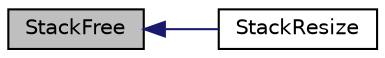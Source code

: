 digraph "StackFree"
{
  edge [fontname="Helvetica",fontsize="10",labelfontname="Helvetica",labelfontsize="10"];
  node [fontname="Helvetica",fontsize="10",shape=record];
  rankdir="LR";
  Node30 [label="StackFree",height=0.2,width=0.4,color="black", fillcolor="grey75", style="filled", fontcolor="black"];
  Node30 -> Node31 [dir="back",color="midnightblue",fontsize="10",style="solid",fontname="Helvetica"];
  Node31 [label="StackResize",height=0.2,width=0.4,color="black", fillcolor="white", style="filled",URL="$_stack_8h.html#a3e970b031bdeeeeb8b0b537fb02bef26"];
}
